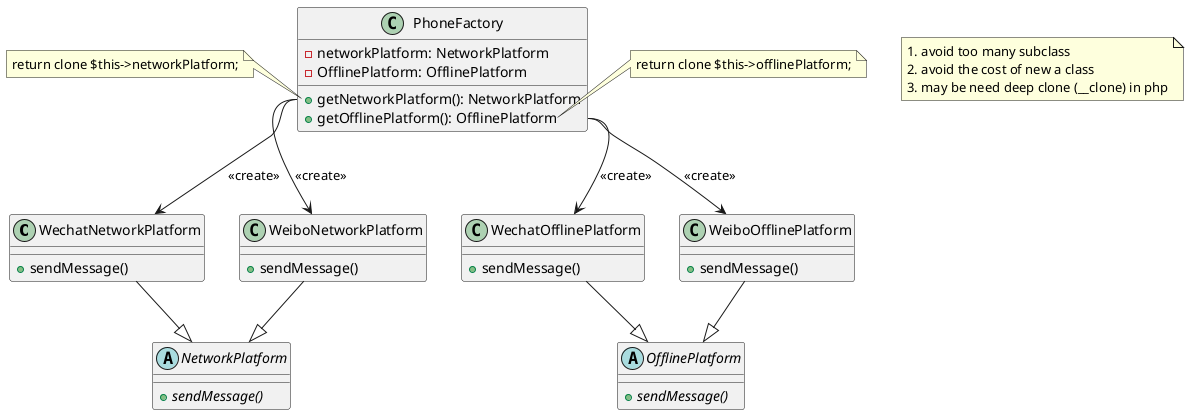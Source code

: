 @startuml Prototype

WechatNetworkPlatform --|> NetworkPlatform
WeiboNetworkPlatform --|> NetworkPlatform
WechatOfflinePlatform --|> OfflinePlatform
WeiboOfflinePlatform --|> OfflinePlatform

class WechatNetworkPlatform {
    +sendMessage()
}
class WeiboNetworkPlatform {
    +sendMessage()
}
abstract class NetworkPlatform {
    {abstract}+sendMessage()
}

class WechatOfflinePlatform {
    +sendMessage()
}
class WeiboOfflinePlatform {
    +sendMessage()
}
abstract class OfflinePlatform {
    {abstract}+sendMessage()
}

class PhoneFactory {
    -networkPlatform: NetworkPlatform
    -OfflinePlatform: OfflinePlatform

    +getNetworkPlatform(): NetworkPlatform
    +getOfflinePlatform(): OfflinePlatform
}

PhoneFactory::getNetworkPlatform --> WechatNetworkPlatform : <<create>>
PhoneFactory::getNetworkPlatform --> WeiboNetworkPlatform : <<create>>
PhoneFactory::getOfflinePlatform --> WechatOfflinePlatform : <<create>>
PhoneFactory::getOfflinePlatform --> WeiboOfflinePlatform : <<create>>

note left of PhoneFactory::"getNetworkPlatform()"
    return clone $this->networkPlatform;
end note

note right of PhoneFactory::"getOfflinePlatform()"
    return clone $this->offlinePlatform;
end note

note as n1
    1. avoid too many subclass
    2. avoid the cost of new a class
    3. may be need deep clone (__clone) in php
end note

@enduml

